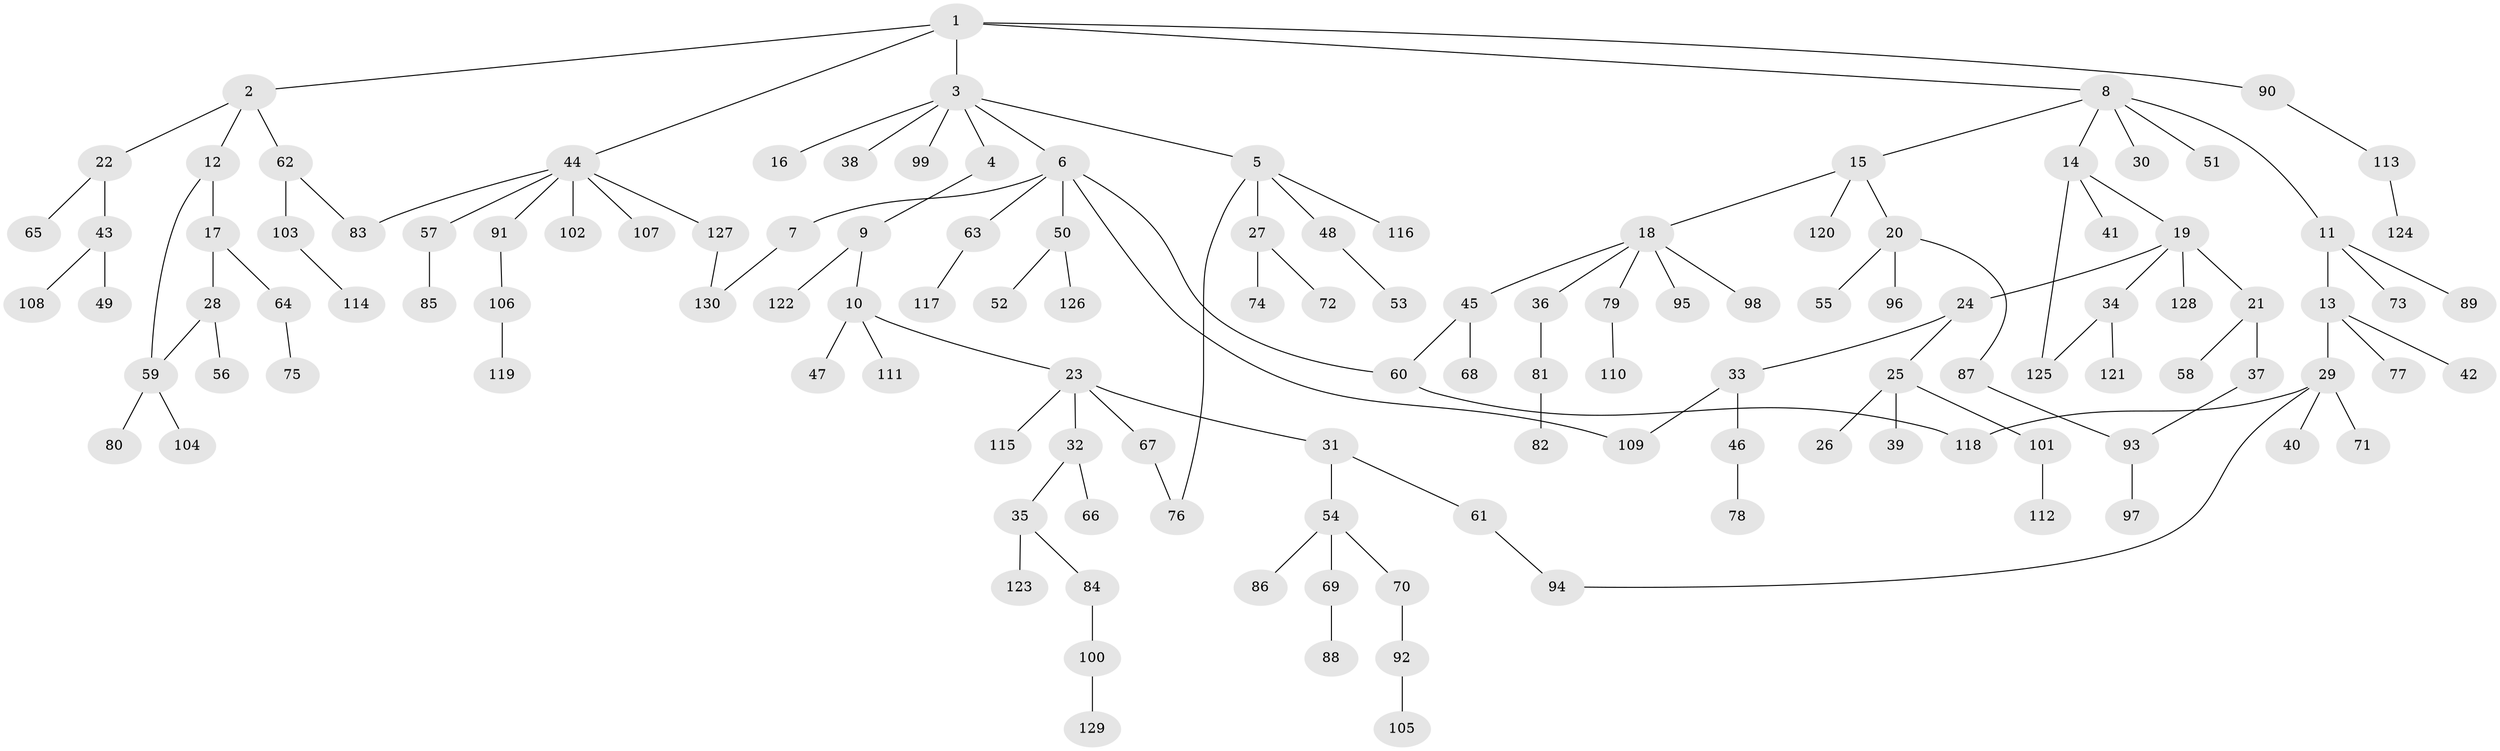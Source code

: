 // coarse degree distribution, {5: 0.054945054945054944, 6: 0.054945054945054944, 2: 0.1978021978021978, 8: 0.01098901098901099, 3: 0.16483516483516483, 4: 0.03296703296703297, 1: 0.4835164835164835}
// Generated by graph-tools (version 1.1) at 2025/23/03/03/25 07:23:30]
// undirected, 130 vertices, 139 edges
graph export_dot {
graph [start="1"]
  node [color=gray90,style=filled];
  1;
  2;
  3;
  4;
  5;
  6;
  7;
  8;
  9;
  10;
  11;
  12;
  13;
  14;
  15;
  16;
  17;
  18;
  19;
  20;
  21;
  22;
  23;
  24;
  25;
  26;
  27;
  28;
  29;
  30;
  31;
  32;
  33;
  34;
  35;
  36;
  37;
  38;
  39;
  40;
  41;
  42;
  43;
  44;
  45;
  46;
  47;
  48;
  49;
  50;
  51;
  52;
  53;
  54;
  55;
  56;
  57;
  58;
  59;
  60;
  61;
  62;
  63;
  64;
  65;
  66;
  67;
  68;
  69;
  70;
  71;
  72;
  73;
  74;
  75;
  76;
  77;
  78;
  79;
  80;
  81;
  82;
  83;
  84;
  85;
  86;
  87;
  88;
  89;
  90;
  91;
  92;
  93;
  94;
  95;
  96;
  97;
  98;
  99;
  100;
  101;
  102;
  103;
  104;
  105;
  106;
  107;
  108;
  109;
  110;
  111;
  112;
  113;
  114;
  115;
  116;
  117;
  118;
  119;
  120;
  121;
  122;
  123;
  124;
  125;
  126;
  127;
  128;
  129;
  130;
  1 -- 2;
  1 -- 3;
  1 -- 8;
  1 -- 44;
  1 -- 90;
  2 -- 12;
  2 -- 22;
  2 -- 62;
  3 -- 4;
  3 -- 5;
  3 -- 6;
  3 -- 16;
  3 -- 38;
  3 -- 99;
  4 -- 9;
  5 -- 27;
  5 -- 48;
  5 -- 76;
  5 -- 116;
  6 -- 7;
  6 -- 50;
  6 -- 60;
  6 -- 63;
  6 -- 109;
  7 -- 130;
  8 -- 11;
  8 -- 14;
  8 -- 15;
  8 -- 30;
  8 -- 51;
  9 -- 10;
  9 -- 122;
  10 -- 23;
  10 -- 47;
  10 -- 111;
  11 -- 13;
  11 -- 73;
  11 -- 89;
  12 -- 17;
  12 -- 59;
  13 -- 29;
  13 -- 42;
  13 -- 77;
  14 -- 19;
  14 -- 41;
  14 -- 125;
  15 -- 18;
  15 -- 20;
  15 -- 120;
  17 -- 28;
  17 -- 64;
  18 -- 36;
  18 -- 45;
  18 -- 79;
  18 -- 95;
  18 -- 98;
  19 -- 21;
  19 -- 24;
  19 -- 34;
  19 -- 128;
  20 -- 55;
  20 -- 87;
  20 -- 96;
  21 -- 37;
  21 -- 58;
  22 -- 43;
  22 -- 65;
  23 -- 31;
  23 -- 32;
  23 -- 67;
  23 -- 115;
  24 -- 25;
  24 -- 33;
  25 -- 26;
  25 -- 39;
  25 -- 101;
  27 -- 72;
  27 -- 74;
  28 -- 56;
  28 -- 59;
  29 -- 40;
  29 -- 71;
  29 -- 118;
  29 -- 94;
  31 -- 54;
  31 -- 61;
  32 -- 35;
  32 -- 66;
  33 -- 46;
  33 -- 109;
  34 -- 121;
  34 -- 125;
  35 -- 84;
  35 -- 123;
  36 -- 81;
  37 -- 93;
  43 -- 49;
  43 -- 108;
  44 -- 57;
  44 -- 91;
  44 -- 102;
  44 -- 107;
  44 -- 127;
  44 -- 83;
  45 -- 68;
  45 -- 60;
  46 -- 78;
  48 -- 53;
  50 -- 52;
  50 -- 126;
  54 -- 69;
  54 -- 70;
  54 -- 86;
  57 -- 85;
  59 -- 80;
  59 -- 104;
  60 -- 118;
  61 -- 94;
  62 -- 83;
  62 -- 103;
  63 -- 117;
  64 -- 75;
  67 -- 76;
  69 -- 88;
  70 -- 92;
  79 -- 110;
  81 -- 82;
  84 -- 100;
  87 -- 93;
  90 -- 113;
  91 -- 106;
  92 -- 105;
  93 -- 97;
  100 -- 129;
  101 -- 112;
  103 -- 114;
  106 -- 119;
  113 -- 124;
  127 -- 130;
}
